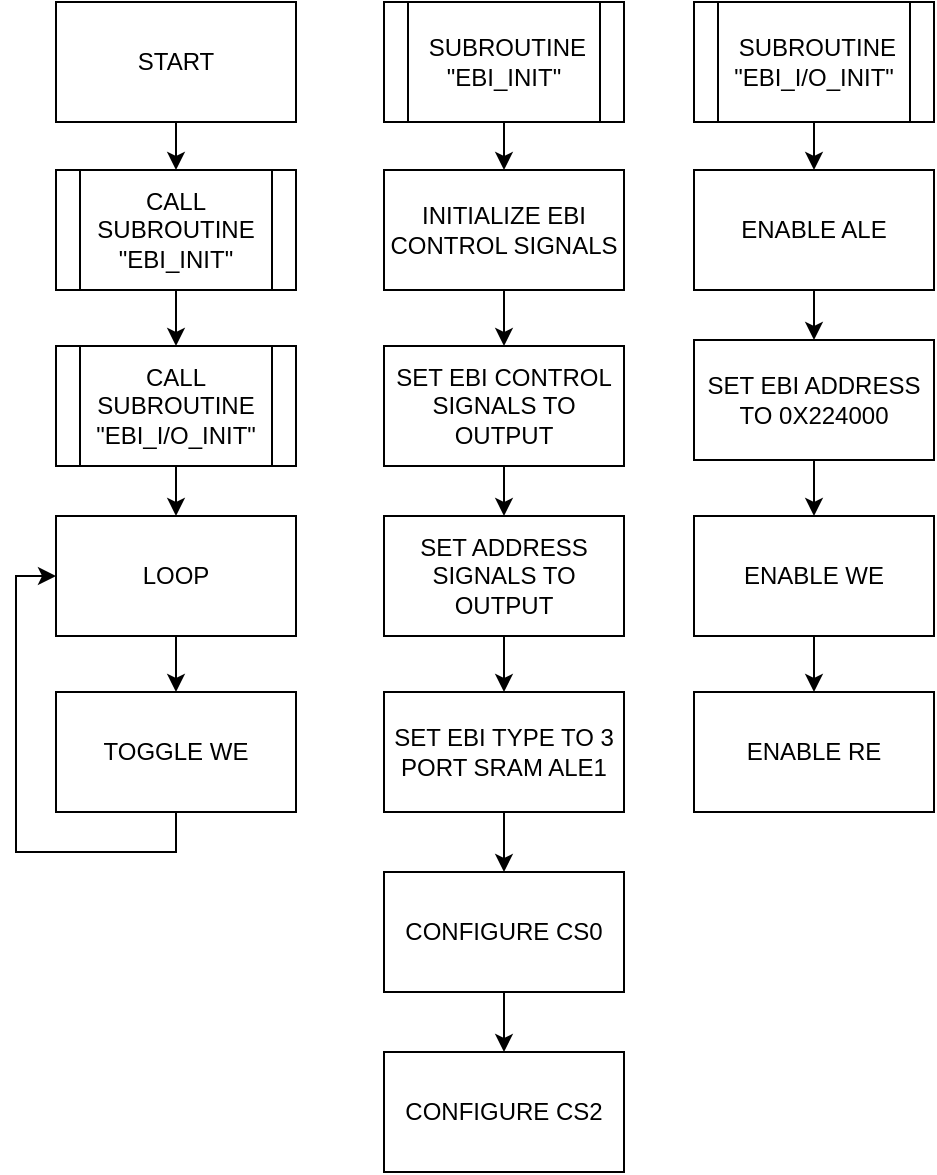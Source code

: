 <mxfile version="21.4.0" type="device">
  <diagram id="C5RBs43oDa-KdzZeNtuy" name="Page-1">
    <mxGraphModel dx="1354" dy="636" grid="0" gridSize="10" guides="1" tooltips="1" connect="1" arrows="1" fold="1" page="0" pageScale="1" pageWidth="827" pageHeight="1169" math="0" shadow="0">
      <root>
        <mxCell id="WIyWlLk6GJQsqaUBKTNV-0" />
        <mxCell id="WIyWlLk6GJQsqaUBKTNV-1" parent="WIyWlLk6GJQsqaUBKTNV-0" />
        <mxCell id="8UXbq9bmPcRdWU7f7Jia-2" value="" style="edgeStyle=orthogonalEdgeStyle;rounded=0;orthogonalLoop=1;jettySize=auto;html=1;" edge="1" parent="WIyWlLk6GJQsqaUBKTNV-1" source="8UXbq9bmPcRdWU7f7Jia-0" target="8UXbq9bmPcRdWU7f7Jia-1">
          <mxGeometry relative="1" as="geometry" />
        </mxCell>
        <mxCell id="8UXbq9bmPcRdWU7f7Jia-0" value="START" style="rounded=0;whiteSpace=wrap;html=1;" vertex="1" parent="WIyWlLk6GJQsqaUBKTNV-1">
          <mxGeometry x="172" y="100" width="120" height="60" as="geometry" />
        </mxCell>
        <mxCell id="8UXbq9bmPcRdWU7f7Jia-31" value="" style="edgeStyle=orthogonalEdgeStyle;rounded=0;orthogonalLoop=1;jettySize=auto;html=1;" edge="1" parent="WIyWlLk6GJQsqaUBKTNV-1" source="8UXbq9bmPcRdWU7f7Jia-1" target="8UXbq9bmPcRdWU7f7Jia-30">
          <mxGeometry relative="1" as="geometry" />
        </mxCell>
        <mxCell id="8UXbq9bmPcRdWU7f7Jia-1" value="CALL SUBROUTINE &quot;EBI_INIT&quot;" style="shape=process;whiteSpace=wrap;html=1;backgroundOutline=1;rounded=0;" vertex="1" parent="WIyWlLk6GJQsqaUBKTNV-1">
          <mxGeometry x="172" y="184" width="120" height="60" as="geometry" />
        </mxCell>
        <mxCell id="8UXbq9bmPcRdWU7f7Jia-5" value="" style="edgeStyle=orthogonalEdgeStyle;rounded=0;orthogonalLoop=1;jettySize=auto;html=1;" edge="1" parent="WIyWlLk6GJQsqaUBKTNV-1" source="8UXbq9bmPcRdWU7f7Jia-3" target="8UXbq9bmPcRdWU7f7Jia-4">
          <mxGeometry relative="1" as="geometry" />
        </mxCell>
        <mxCell id="8UXbq9bmPcRdWU7f7Jia-3" value="&amp;nbsp;SUBROUTINE &quot;EBI_INIT&quot;" style="shape=process;whiteSpace=wrap;html=1;backgroundOutline=1;rounded=0;" vertex="1" parent="WIyWlLk6GJQsqaUBKTNV-1">
          <mxGeometry x="336" y="100" width="120" height="60" as="geometry" />
        </mxCell>
        <mxCell id="8UXbq9bmPcRdWU7f7Jia-7" value="" style="edgeStyle=orthogonalEdgeStyle;rounded=0;orthogonalLoop=1;jettySize=auto;html=1;" edge="1" parent="WIyWlLk6GJQsqaUBKTNV-1" source="8UXbq9bmPcRdWU7f7Jia-4" target="8UXbq9bmPcRdWU7f7Jia-6">
          <mxGeometry relative="1" as="geometry" />
        </mxCell>
        <mxCell id="8UXbq9bmPcRdWU7f7Jia-4" value="INITIALIZE EBI CONTROL SIGNALS" style="whiteSpace=wrap;html=1;rounded=0;" vertex="1" parent="WIyWlLk6GJQsqaUBKTNV-1">
          <mxGeometry x="336" y="184" width="120" height="60" as="geometry" />
        </mxCell>
        <mxCell id="8UXbq9bmPcRdWU7f7Jia-9" value="" style="edgeStyle=orthogonalEdgeStyle;rounded=0;orthogonalLoop=1;jettySize=auto;html=1;" edge="1" parent="WIyWlLk6GJQsqaUBKTNV-1" source="8UXbq9bmPcRdWU7f7Jia-6" target="8UXbq9bmPcRdWU7f7Jia-8">
          <mxGeometry relative="1" as="geometry" />
        </mxCell>
        <mxCell id="8UXbq9bmPcRdWU7f7Jia-6" value="SET EBI CONTROL SIGNALS TO OUTPUT" style="whiteSpace=wrap;html=1;rounded=0;" vertex="1" parent="WIyWlLk6GJQsqaUBKTNV-1">
          <mxGeometry x="336" y="272" width="120" height="60" as="geometry" />
        </mxCell>
        <mxCell id="8UXbq9bmPcRdWU7f7Jia-11" value="" style="edgeStyle=orthogonalEdgeStyle;rounded=0;orthogonalLoop=1;jettySize=auto;html=1;" edge="1" parent="WIyWlLk6GJQsqaUBKTNV-1" source="8UXbq9bmPcRdWU7f7Jia-8" target="8UXbq9bmPcRdWU7f7Jia-10">
          <mxGeometry relative="1" as="geometry" />
        </mxCell>
        <mxCell id="8UXbq9bmPcRdWU7f7Jia-8" value="SET ADDRESS SIGNALS TO OUTPUT" style="whiteSpace=wrap;html=1;rounded=0;" vertex="1" parent="WIyWlLk6GJQsqaUBKTNV-1">
          <mxGeometry x="336" y="357" width="120" height="60" as="geometry" />
        </mxCell>
        <mxCell id="8UXbq9bmPcRdWU7f7Jia-13" value="" style="edgeStyle=orthogonalEdgeStyle;rounded=0;orthogonalLoop=1;jettySize=auto;html=1;" edge="1" parent="WIyWlLk6GJQsqaUBKTNV-1" source="8UXbq9bmPcRdWU7f7Jia-10" target="8UXbq9bmPcRdWU7f7Jia-12">
          <mxGeometry relative="1" as="geometry" />
        </mxCell>
        <mxCell id="8UXbq9bmPcRdWU7f7Jia-10" value="SET EBI TYPE TO 3 PORT SRAM ALE1" style="whiteSpace=wrap;html=1;rounded=0;" vertex="1" parent="WIyWlLk6GJQsqaUBKTNV-1">
          <mxGeometry x="336" y="445" width="120" height="60" as="geometry" />
        </mxCell>
        <mxCell id="8UXbq9bmPcRdWU7f7Jia-15" value="" style="edgeStyle=orthogonalEdgeStyle;rounded=0;orthogonalLoop=1;jettySize=auto;html=1;" edge="1" parent="WIyWlLk6GJQsqaUBKTNV-1" source="8UXbq9bmPcRdWU7f7Jia-12" target="8UXbq9bmPcRdWU7f7Jia-14">
          <mxGeometry relative="1" as="geometry" />
        </mxCell>
        <mxCell id="8UXbq9bmPcRdWU7f7Jia-12" value="CONFIGURE CS0" style="whiteSpace=wrap;html=1;rounded=0;" vertex="1" parent="WIyWlLk6GJQsqaUBKTNV-1">
          <mxGeometry x="336" y="535" width="120" height="60" as="geometry" />
        </mxCell>
        <mxCell id="8UXbq9bmPcRdWU7f7Jia-14" value="CONFIGURE CS2" style="whiteSpace=wrap;html=1;rounded=0;" vertex="1" parent="WIyWlLk6GJQsqaUBKTNV-1">
          <mxGeometry x="336" y="625" width="120" height="60" as="geometry" />
        </mxCell>
        <mxCell id="8UXbq9bmPcRdWU7f7Jia-39" value="" style="edgeStyle=orthogonalEdgeStyle;rounded=0;orthogonalLoop=1;jettySize=auto;html=1;" edge="1" parent="WIyWlLk6GJQsqaUBKTNV-1" source="8UXbq9bmPcRdWU7f7Jia-16" target="8UXbq9bmPcRdWU7f7Jia-38">
          <mxGeometry relative="1" as="geometry" />
        </mxCell>
        <mxCell id="8UXbq9bmPcRdWU7f7Jia-16" value="LOOP" style="whiteSpace=wrap;html=1;rounded=0;" vertex="1" parent="WIyWlLk6GJQsqaUBKTNV-1">
          <mxGeometry x="172" y="357" width="120" height="60" as="geometry" />
        </mxCell>
        <mxCell id="8UXbq9bmPcRdWU7f7Jia-29" style="edgeStyle=orthogonalEdgeStyle;rounded=0;orthogonalLoop=1;jettySize=auto;html=1;exitX=0.5;exitY=1;exitDx=0;exitDy=0;entryX=0.5;entryY=0;entryDx=0;entryDy=0;" edge="1" parent="WIyWlLk6GJQsqaUBKTNV-1" source="8UXbq9bmPcRdWU7f7Jia-25" target="8UXbq9bmPcRdWU7f7Jia-27">
          <mxGeometry relative="1" as="geometry" />
        </mxCell>
        <mxCell id="8UXbq9bmPcRdWU7f7Jia-25" value="&amp;nbsp;SUBROUTINE &quot;EBI_I/O_INIT&quot;" style="shape=process;whiteSpace=wrap;html=1;backgroundOutline=1;rounded=0;" vertex="1" parent="WIyWlLk6GJQsqaUBKTNV-1">
          <mxGeometry x="491" y="100" width="120" height="60" as="geometry" />
        </mxCell>
        <mxCell id="8UXbq9bmPcRdWU7f7Jia-26" style="edgeStyle=orthogonalEdgeStyle;rounded=0;orthogonalLoop=1;jettySize=auto;html=1;exitX=0.5;exitY=1;exitDx=0;exitDy=0;entryX=0.5;entryY=0;entryDx=0;entryDy=0;" edge="1" parent="WIyWlLk6GJQsqaUBKTNV-1" source="8UXbq9bmPcRdWU7f7Jia-27" target="8UXbq9bmPcRdWU7f7Jia-28">
          <mxGeometry relative="1" as="geometry" />
        </mxCell>
        <mxCell id="8UXbq9bmPcRdWU7f7Jia-27" value="ENABLE ALE" style="whiteSpace=wrap;html=1;rounded=0;" vertex="1" parent="WIyWlLk6GJQsqaUBKTNV-1">
          <mxGeometry x="491" y="184" width="120" height="60" as="geometry" />
        </mxCell>
        <mxCell id="8UXbq9bmPcRdWU7f7Jia-33" value="" style="edgeStyle=orthogonalEdgeStyle;rounded=0;orthogonalLoop=1;jettySize=auto;html=1;" edge="1" parent="WIyWlLk6GJQsqaUBKTNV-1" source="8UXbq9bmPcRdWU7f7Jia-28" target="8UXbq9bmPcRdWU7f7Jia-32">
          <mxGeometry relative="1" as="geometry" />
        </mxCell>
        <mxCell id="8UXbq9bmPcRdWU7f7Jia-28" value="SET EBI ADDRESS TO 0X224000" style="whiteSpace=wrap;html=1;rounded=0;" vertex="1" parent="WIyWlLk6GJQsqaUBKTNV-1">
          <mxGeometry x="491" y="269" width="120" height="60" as="geometry" />
        </mxCell>
        <mxCell id="8UXbq9bmPcRdWU7f7Jia-36" style="edgeStyle=orthogonalEdgeStyle;rounded=0;orthogonalLoop=1;jettySize=auto;html=1;exitX=0.5;exitY=1;exitDx=0;exitDy=0;entryX=0.5;entryY=0;entryDx=0;entryDy=0;" edge="1" parent="WIyWlLk6GJQsqaUBKTNV-1" source="8UXbq9bmPcRdWU7f7Jia-30" target="8UXbq9bmPcRdWU7f7Jia-16">
          <mxGeometry relative="1" as="geometry" />
        </mxCell>
        <mxCell id="8UXbq9bmPcRdWU7f7Jia-30" value="CALL SUBROUTINE &quot;EBI_I/O_INIT&quot;" style="shape=process;whiteSpace=wrap;html=1;backgroundOutline=1;rounded=0;" vertex="1" parent="WIyWlLk6GJQsqaUBKTNV-1">
          <mxGeometry x="172" y="272" width="120" height="60" as="geometry" />
        </mxCell>
        <mxCell id="8UXbq9bmPcRdWU7f7Jia-35" value="" style="edgeStyle=orthogonalEdgeStyle;rounded=0;orthogonalLoop=1;jettySize=auto;html=1;" edge="1" parent="WIyWlLk6GJQsqaUBKTNV-1" source="8UXbq9bmPcRdWU7f7Jia-32" target="8UXbq9bmPcRdWU7f7Jia-34">
          <mxGeometry relative="1" as="geometry" />
        </mxCell>
        <mxCell id="8UXbq9bmPcRdWU7f7Jia-32" value="ENABLE WE" style="whiteSpace=wrap;html=1;rounded=0;" vertex="1" parent="WIyWlLk6GJQsqaUBKTNV-1">
          <mxGeometry x="491" y="357" width="120" height="60" as="geometry" />
        </mxCell>
        <mxCell id="8UXbq9bmPcRdWU7f7Jia-34" value="ENABLE RE" style="whiteSpace=wrap;html=1;rounded=0;" vertex="1" parent="WIyWlLk6GJQsqaUBKTNV-1">
          <mxGeometry x="491" y="445" width="120" height="60" as="geometry" />
        </mxCell>
        <mxCell id="8UXbq9bmPcRdWU7f7Jia-40" style="edgeStyle=orthogonalEdgeStyle;rounded=0;orthogonalLoop=1;jettySize=auto;html=1;exitX=0.5;exitY=1;exitDx=0;exitDy=0;entryX=0;entryY=0.5;entryDx=0;entryDy=0;" edge="1" parent="WIyWlLk6GJQsqaUBKTNV-1" source="8UXbq9bmPcRdWU7f7Jia-38" target="8UXbq9bmPcRdWU7f7Jia-16">
          <mxGeometry relative="1" as="geometry" />
        </mxCell>
        <mxCell id="8UXbq9bmPcRdWU7f7Jia-38" value="TOGGLE WE" style="whiteSpace=wrap;html=1;rounded=0;" vertex="1" parent="WIyWlLk6GJQsqaUBKTNV-1">
          <mxGeometry x="172" y="445" width="120" height="60" as="geometry" />
        </mxCell>
      </root>
    </mxGraphModel>
  </diagram>
</mxfile>
